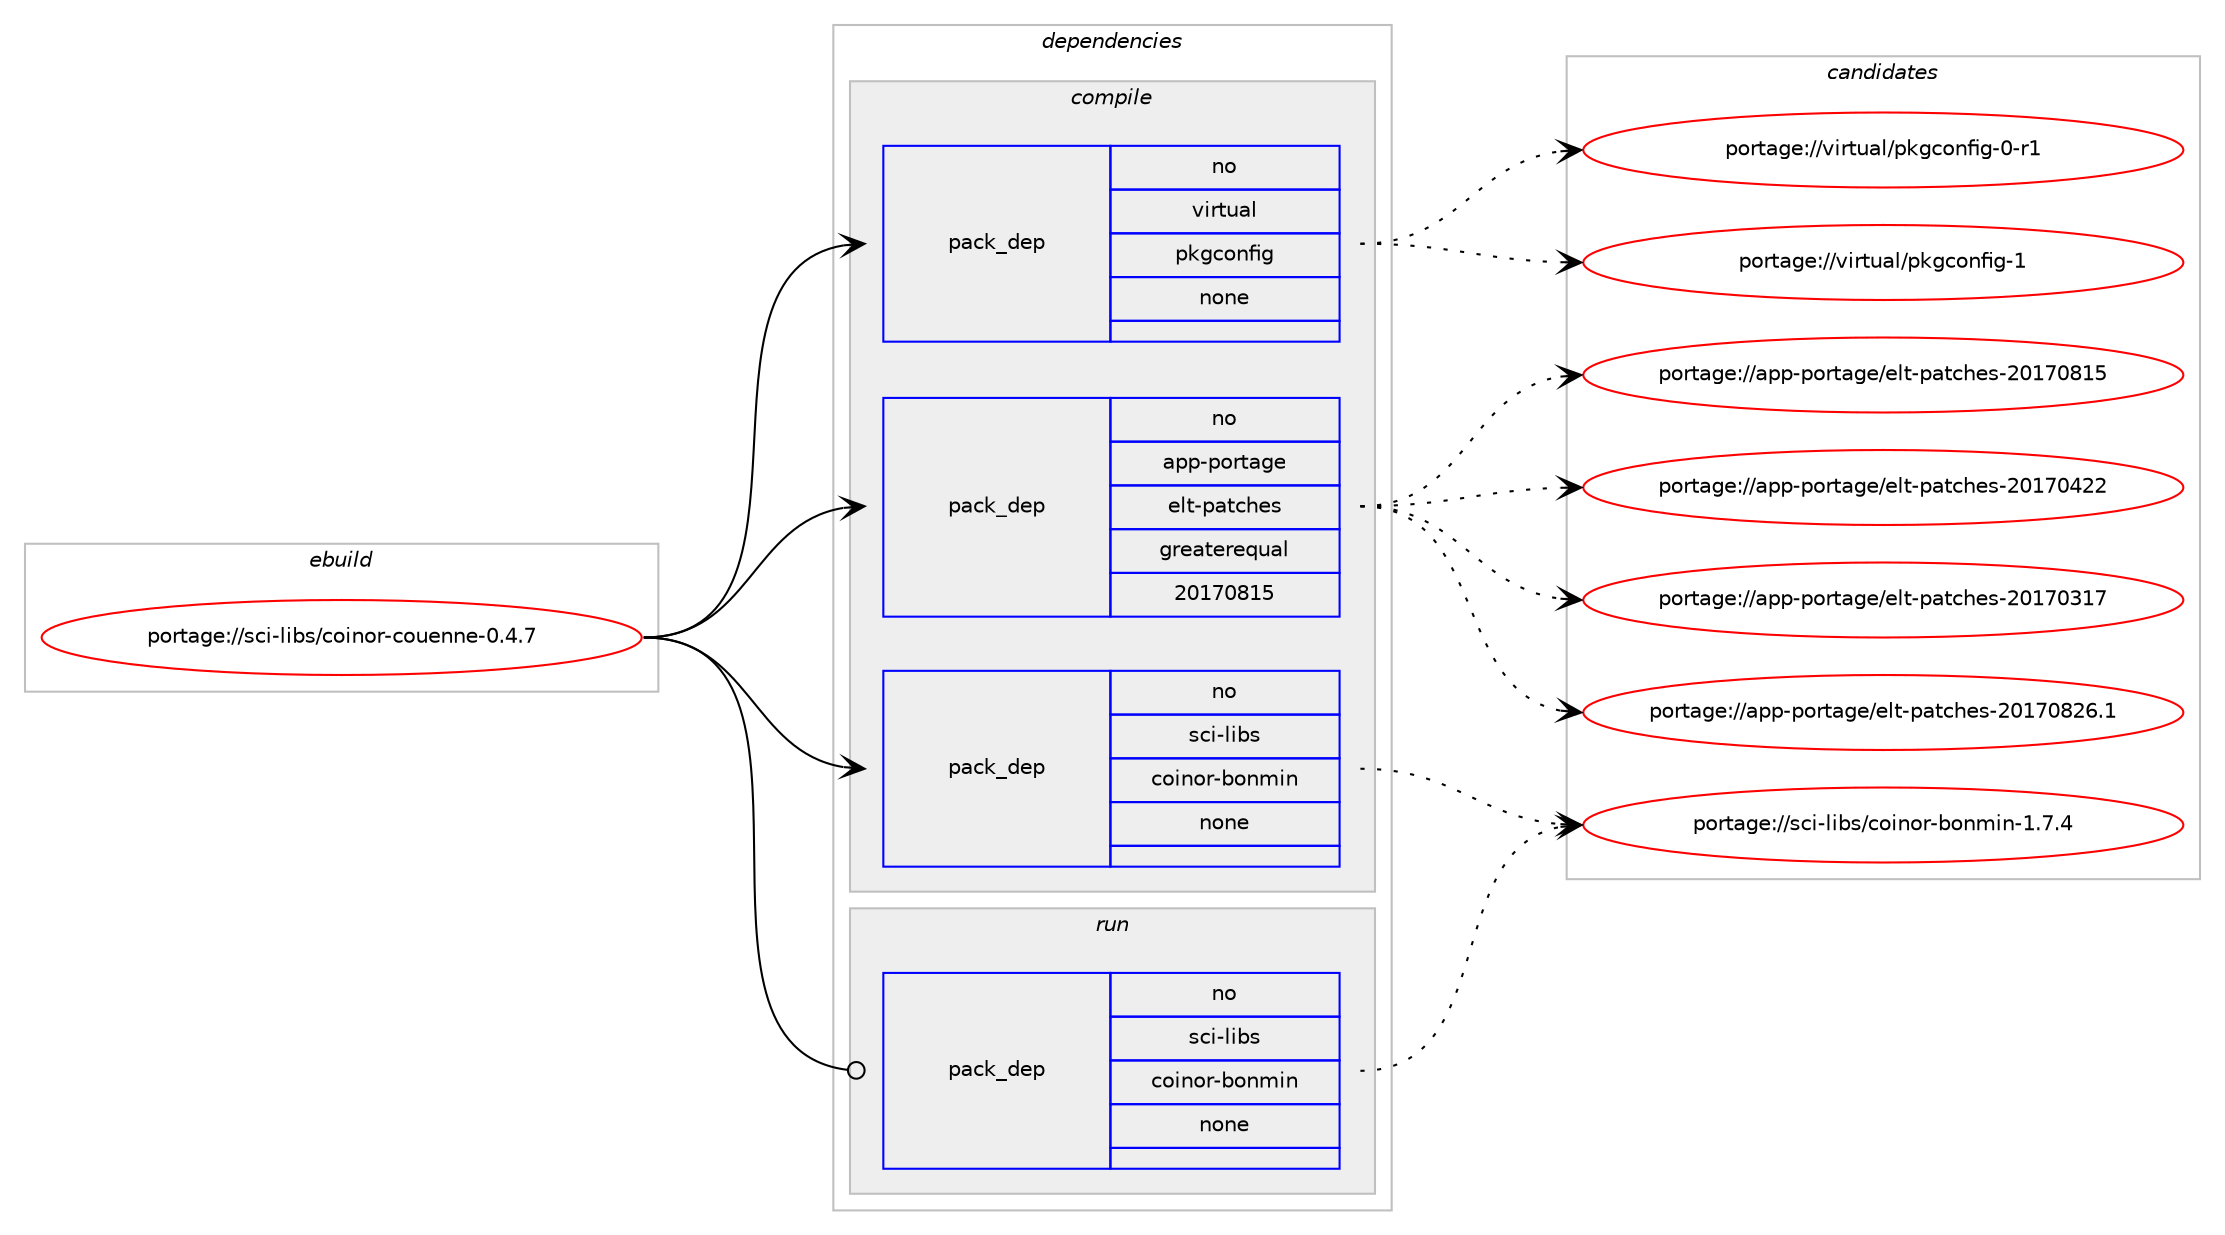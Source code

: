 digraph prolog {

# *************
# Graph options
# *************

newrank=true;
concentrate=true;
compound=true;
graph [rankdir=LR,fontname=Helvetica,fontsize=10,ranksep=1.5];#, ranksep=2.5, nodesep=0.2];
edge  [arrowhead=vee];
node  [fontname=Helvetica,fontsize=10];

# **********
# The ebuild
# **********

subgraph cluster_leftcol {
color=gray;
rank=same;
label=<<i>ebuild</i>>;
id [label="portage://sci-libs/coinor-couenne-0.4.7", color=red, width=4, href="../sci-libs/coinor-couenne-0.4.7.svg"];
}

# ****************
# The dependencies
# ****************

subgraph cluster_midcol {
color=gray;
label=<<i>dependencies</i>>;
subgraph cluster_compile {
fillcolor="#eeeeee";
style=filled;
label=<<i>compile</i>>;
subgraph pack31462 {
dependency39599 [label=<<TABLE BORDER="0" CELLBORDER="1" CELLSPACING="0" CELLPADDING="4" WIDTH="220"><TR><TD ROWSPAN="6" CELLPADDING="30">pack_dep</TD></TR><TR><TD WIDTH="110">no</TD></TR><TR><TD>app-portage</TD></TR><TR><TD>elt-patches</TD></TR><TR><TD>greaterequal</TD></TR><TR><TD>20170815</TD></TR></TABLE>>, shape=none, color=blue];
}
id:e -> dependency39599:w [weight=20,style="solid",arrowhead="vee"];
subgraph pack31463 {
dependency39600 [label=<<TABLE BORDER="0" CELLBORDER="1" CELLSPACING="0" CELLPADDING="4" WIDTH="220"><TR><TD ROWSPAN="6" CELLPADDING="30">pack_dep</TD></TR><TR><TD WIDTH="110">no</TD></TR><TR><TD>sci-libs</TD></TR><TR><TD>coinor-bonmin</TD></TR><TR><TD>none</TD></TR><TR><TD></TD></TR></TABLE>>, shape=none, color=blue];
}
id:e -> dependency39600:w [weight=20,style="solid",arrowhead="vee"];
subgraph pack31464 {
dependency39601 [label=<<TABLE BORDER="0" CELLBORDER="1" CELLSPACING="0" CELLPADDING="4" WIDTH="220"><TR><TD ROWSPAN="6" CELLPADDING="30">pack_dep</TD></TR><TR><TD WIDTH="110">no</TD></TR><TR><TD>virtual</TD></TR><TR><TD>pkgconfig</TD></TR><TR><TD>none</TD></TR><TR><TD></TD></TR></TABLE>>, shape=none, color=blue];
}
id:e -> dependency39601:w [weight=20,style="solid",arrowhead="vee"];
}
subgraph cluster_compileandrun {
fillcolor="#eeeeee";
style=filled;
label=<<i>compile and run</i>>;
}
subgraph cluster_run {
fillcolor="#eeeeee";
style=filled;
label=<<i>run</i>>;
subgraph pack31465 {
dependency39602 [label=<<TABLE BORDER="0" CELLBORDER="1" CELLSPACING="0" CELLPADDING="4" WIDTH="220"><TR><TD ROWSPAN="6" CELLPADDING="30">pack_dep</TD></TR><TR><TD WIDTH="110">no</TD></TR><TR><TD>sci-libs</TD></TR><TR><TD>coinor-bonmin</TD></TR><TR><TD>none</TD></TR><TR><TD></TD></TR></TABLE>>, shape=none, color=blue];
}
id:e -> dependency39602:w [weight=20,style="solid",arrowhead="odot"];
}
}

# **************
# The candidates
# **************

subgraph cluster_choices {
rank=same;
color=gray;
label=<<i>candidates</i>>;

subgraph choice31462 {
color=black;
nodesep=1;
choice971121124511211111411697103101471011081164511297116991041011154550484955485650544649 [label="portage://app-portage/elt-patches-20170826.1", color=red, width=4,href="../app-portage/elt-patches-20170826.1.svg"];
choice97112112451121111141169710310147101108116451129711699104101115455048495548564953 [label="portage://app-portage/elt-patches-20170815", color=red, width=4,href="../app-portage/elt-patches-20170815.svg"];
choice97112112451121111141169710310147101108116451129711699104101115455048495548525050 [label="portage://app-portage/elt-patches-20170422", color=red, width=4,href="../app-portage/elt-patches-20170422.svg"];
choice97112112451121111141169710310147101108116451129711699104101115455048495548514955 [label="portage://app-portage/elt-patches-20170317", color=red, width=4,href="../app-portage/elt-patches-20170317.svg"];
dependency39599:e -> choice971121124511211111411697103101471011081164511297116991041011154550484955485650544649:w [style=dotted,weight="100"];
dependency39599:e -> choice97112112451121111141169710310147101108116451129711699104101115455048495548564953:w [style=dotted,weight="100"];
dependency39599:e -> choice97112112451121111141169710310147101108116451129711699104101115455048495548525050:w [style=dotted,weight="100"];
dependency39599:e -> choice97112112451121111141169710310147101108116451129711699104101115455048495548514955:w [style=dotted,weight="100"];
}
subgraph choice31463 {
color=black;
nodesep=1;
choice11599105451081059811547991111051101111144598111110109105110454946554652 [label="portage://sci-libs/coinor-bonmin-1.7.4", color=red, width=4,href="../sci-libs/coinor-bonmin-1.7.4.svg"];
dependency39600:e -> choice11599105451081059811547991111051101111144598111110109105110454946554652:w [style=dotted,weight="100"];
}
subgraph choice31464 {
color=black;
nodesep=1;
choice1181051141161179710847112107103991111101021051034549 [label="portage://virtual/pkgconfig-1", color=red, width=4,href="../virtual/pkgconfig-1.svg"];
choice11810511411611797108471121071039911111010210510345484511449 [label="portage://virtual/pkgconfig-0-r1", color=red, width=4,href="../virtual/pkgconfig-0-r1.svg"];
dependency39601:e -> choice1181051141161179710847112107103991111101021051034549:w [style=dotted,weight="100"];
dependency39601:e -> choice11810511411611797108471121071039911111010210510345484511449:w [style=dotted,weight="100"];
}
subgraph choice31465 {
color=black;
nodesep=1;
choice11599105451081059811547991111051101111144598111110109105110454946554652 [label="portage://sci-libs/coinor-bonmin-1.7.4", color=red, width=4,href="../sci-libs/coinor-bonmin-1.7.4.svg"];
dependency39602:e -> choice11599105451081059811547991111051101111144598111110109105110454946554652:w [style=dotted,weight="100"];
}
}

}

